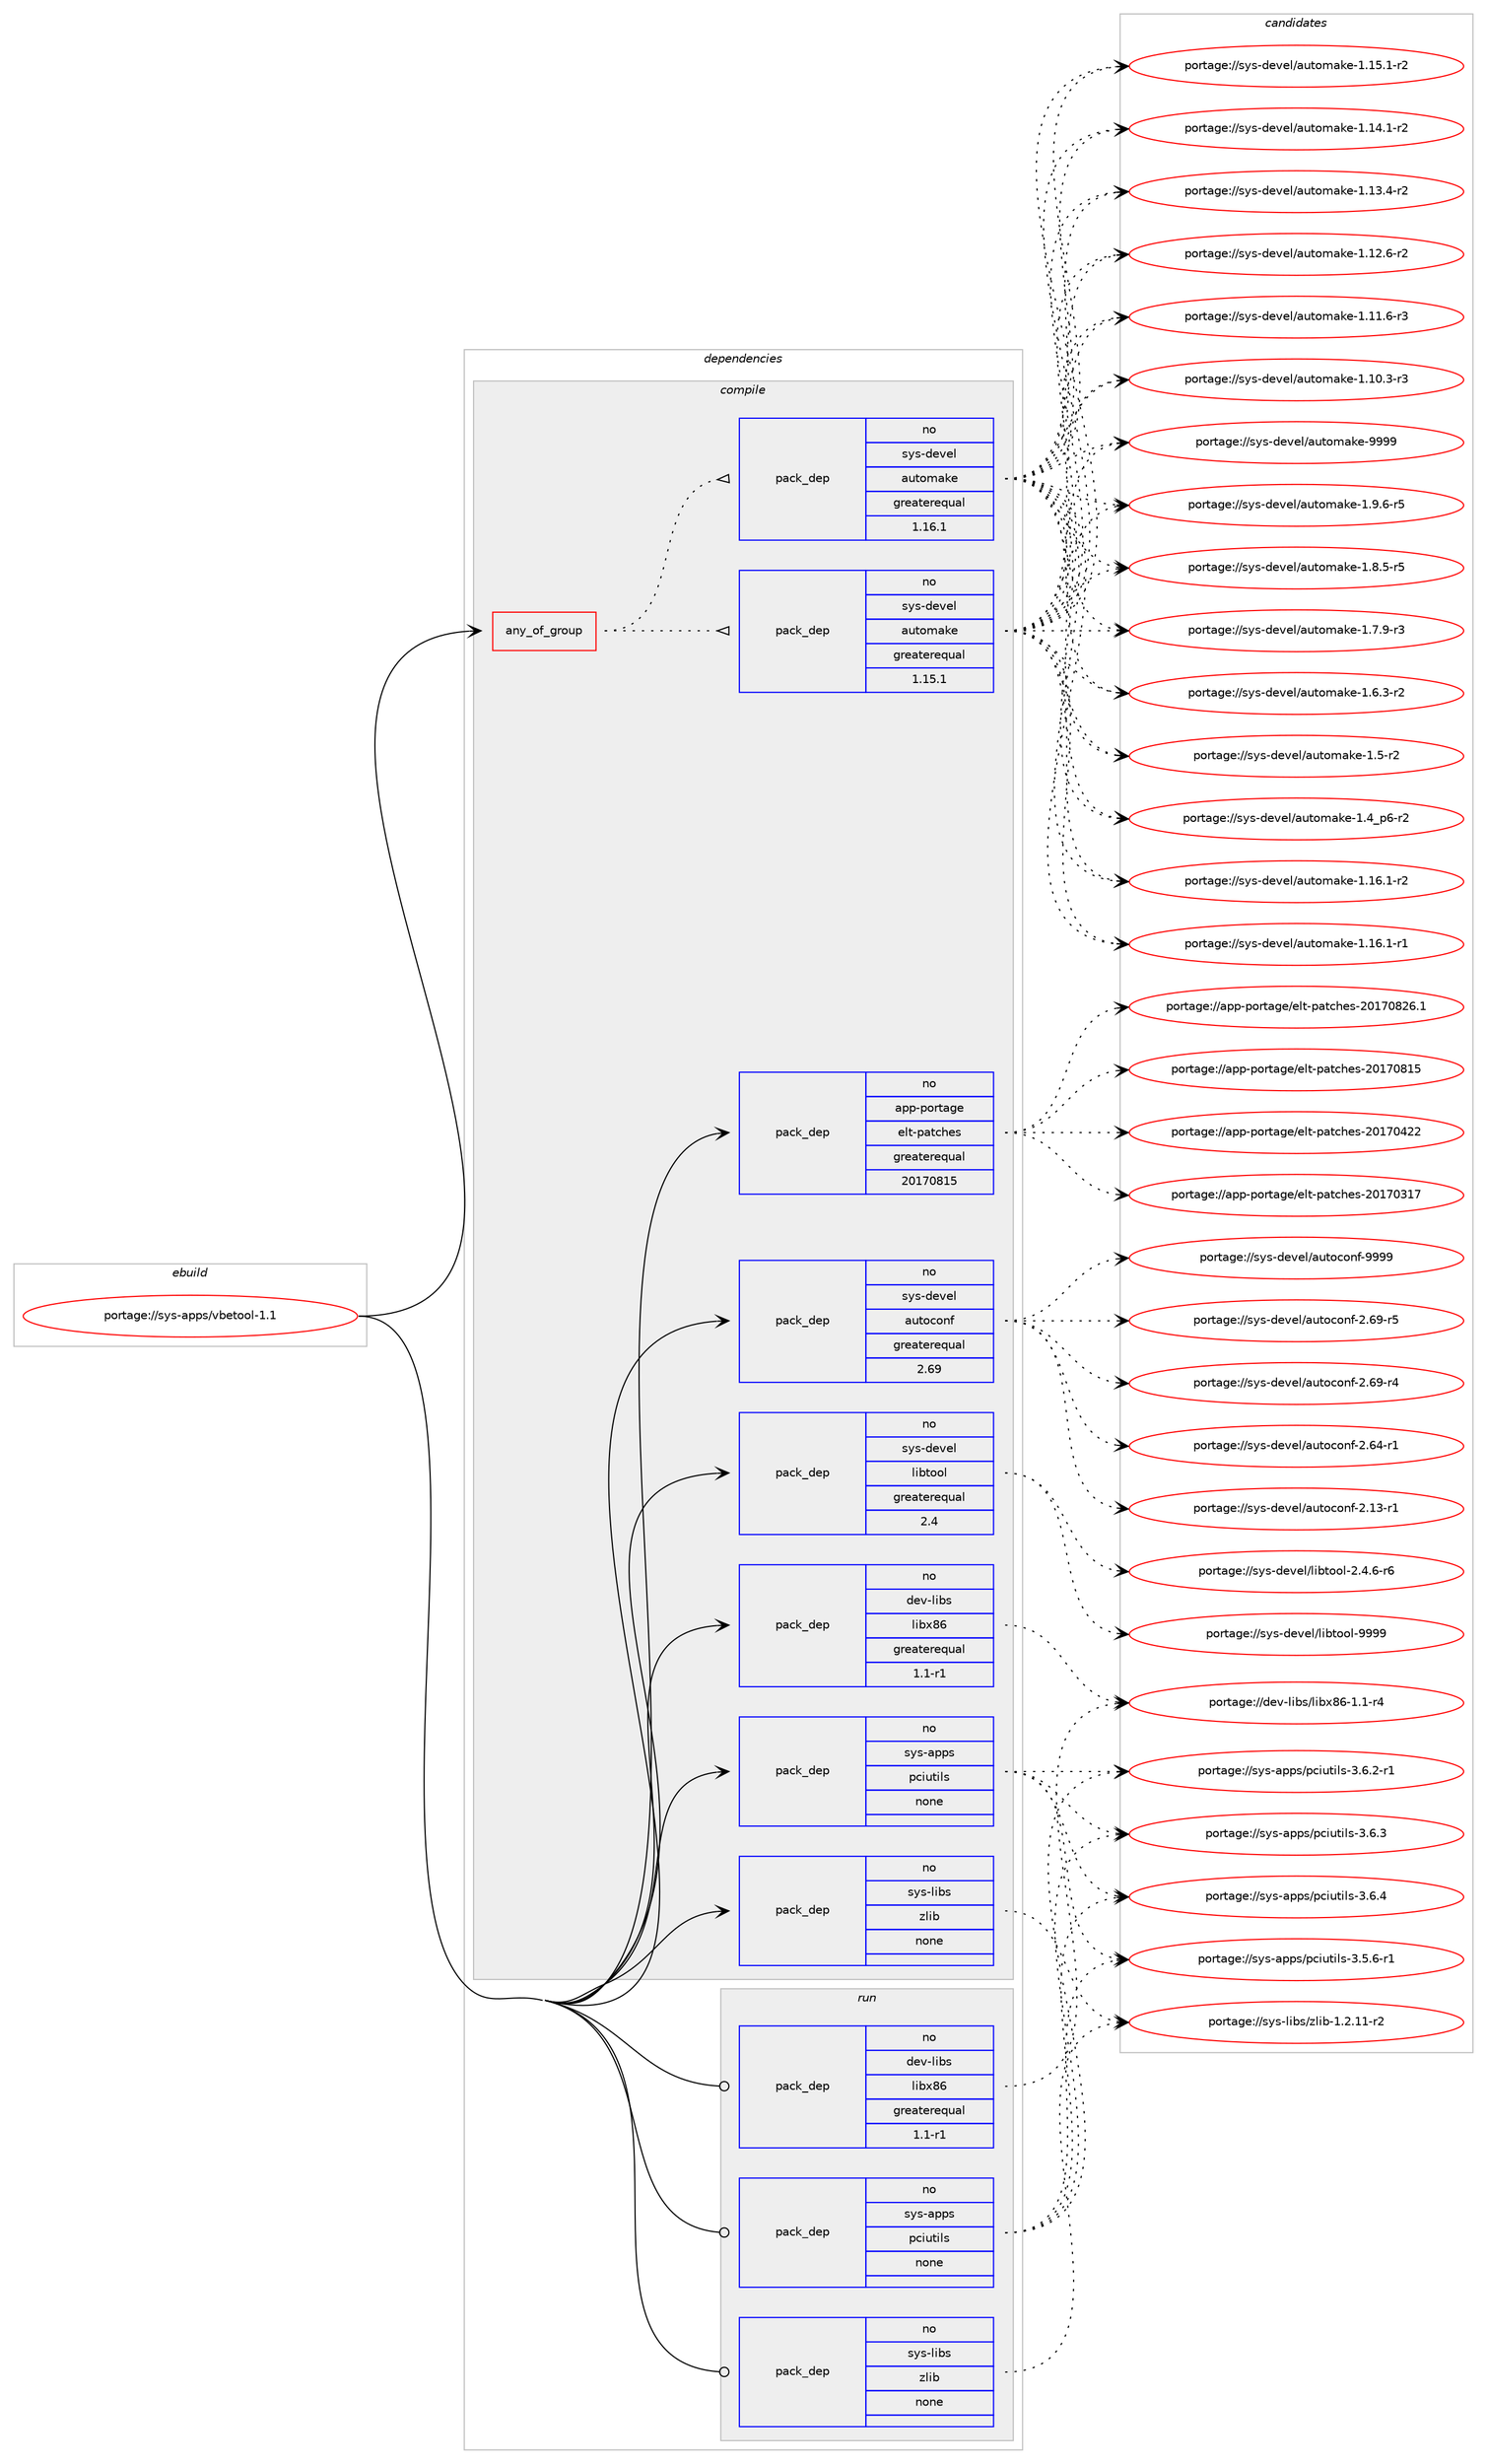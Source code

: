 digraph prolog {

# *************
# Graph options
# *************

newrank=true;
concentrate=true;
compound=true;
graph [rankdir=LR,fontname=Helvetica,fontsize=10,ranksep=1.5];#, ranksep=2.5, nodesep=0.2];
edge  [arrowhead=vee];
node  [fontname=Helvetica,fontsize=10];

# **********
# The ebuild
# **********

subgraph cluster_leftcol {
color=gray;
rank=same;
label=<<i>ebuild</i>>;
id [label="portage://sys-apps/vbetool-1.1", color=red, width=4, href="../sys-apps/vbetool-1.1.svg"];
}

# ****************
# The dependencies
# ****************

subgraph cluster_midcol {
color=gray;
label=<<i>dependencies</i>>;
subgraph cluster_compile {
fillcolor="#eeeeee";
style=filled;
label=<<i>compile</i>>;
subgraph any919 {
dependency39798 [label=<<TABLE BORDER="0" CELLBORDER="1" CELLSPACING="0" CELLPADDING="4"><TR><TD CELLPADDING="10">any_of_group</TD></TR></TABLE>>, shape=none, color=red];subgraph pack30800 {
dependency39799 [label=<<TABLE BORDER="0" CELLBORDER="1" CELLSPACING="0" CELLPADDING="4" WIDTH="220"><TR><TD ROWSPAN="6" CELLPADDING="30">pack_dep</TD></TR><TR><TD WIDTH="110">no</TD></TR><TR><TD>sys-devel</TD></TR><TR><TD>automake</TD></TR><TR><TD>greaterequal</TD></TR><TR><TD>1.16.1</TD></TR></TABLE>>, shape=none, color=blue];
}
dependency39798:e -> dependency39799:w [weight=20,style="dotted",arrowhead="oinv"];
subgraph pack30801 {
dependency39800 [label=<<TABLE BORDER="0" CELLBORDER="1" CELLSPACING="0" CELLPADDING="4" WIDTH="220"><TR><TD ROWSPAN="6" CELLPADDING="30">pack_dep</TD></TR><TR><TD WIDTH="110">no</TD></TR><TR><TD>sys-devel</TD></TR><TR><TD>automake</TD></TR><TR><TD>greaterequal</TD></TR><TR><TD>1.15.1</TD></TR></TABLE>>, shape=none, color=blue];
}
dependency39798:e -> dependency39800:w [weight=20,style="dotted",arrowhead="oinv"];
}
id:e -> dependency39798:w [weight=20,style="solid",arrowhead="vee"];
subgraph pack30802 {
dependency39801 [label=<<TABLE BORDER="0" CELLBORDER="1" CELLSPACING="0" CELLPADDING="4" WIDTH="220"><TR><TD ROWSPAN="6" CELLPADDING="30">pack_dep</TD></TR><TR><TD WIDTH="110">no</TD></TR><TR><TD>app-portage</TD></TR><TR><TD>elt-patches</TD></TR><TR><TD>greaterequal</TD></TR><TR><TD>20170815</TD></TR></TABLE>>, shape=none, color=blue];
}
id:e -> dependency39801:w [weight=20,style="solid",arrowhead="vee"];
subgraph pack30803 {
dependency39802 [label=<<TABLE BORDER="0" CELLBORDER="1" CELLSPACING="0" CELLPADDING="4" WIDTH="220"><TR><TD ROWSPAN="6" CELLPADDING="30">pack_dep</TD></TR><TR><TD WIDTH="110">no</TD></TR><TR><TD>dev-libs</TD></TR><TR><TD>libx86</TD></TR><TR><TD>greaterequal</TD></TR><TR><TD>1.1-r1</TD></TR></TABLE>>, shape=none, color=blue];
}
id:e -> dependency39802:w [weight=20,style="solid",arrowhead="vee"];
subgraph pack30804 {
dependency39803 [label=<<TABLE BORDER="0" CELLBORDER="1" CELLSPACING="0" CELLPADDING="4" WIDTH="220"><TR><TD ROWSPAN="6" CELLPADDING="30">pack_dep</TD></TR><TR><TD WIDTH="110">no</TD></TR><TR><TD>sys-apps</TD></TR><TR><TD>pciutils</TD></TR><TR><TD>none</TD></TR><TR><TD></TD></TR></TABLE>>, shape=none, color=blue];
}
id:e -> dependency39803:w [weight=20,style="solid",arrowhead="vee"];
subgraph pack30805 {
dependency39804 [label=<<TABLE BORDER="0" CELLBORDER="1" CELLSPACING="0" CELLPADDING="4" WIDTH="220"><TR><TD ROWSPAN="6" CELLPADDING="30">pack_dep</TD></TR><TR><TD WIDTH="110">no</TD></TR><TR><TD>sys-devel</TD></TR><TR><TD>autoconf</TD></TR><TR><TD>greaterequal</TD></TR><TR><TD>2.69</TD></TR></TABLE>>, shape=none, color=blue];
}
id:e -> dependency39804:w [weight=20,style="solid",arrowhead="vee"];
subgraph pack30806 {
dependency39805 [label=<<TABLE BORDER="0" CELLBORDER="1" CELLSPACING="0" CELLPADDING="4" WIDTH="220"><TR><TD ROWSPAN="6" CELLPADDING="30">pack_dep</TD></TR><TR><TD WIDTH="110">no</TD></TR><TR><TD>sys-devel</TD></TR><TR><TD>libtool</TD></TR><TR><TD>greaterequal</TD></TR><TR><TD>2.4</TD></TR></TABLE>>, shape=none, color=blue];
}
id:e -> dependency39805:w [weight=20,style="solid",arrowhead="vee"];
subgraph pack30807 {
dependency39806 [label=<<TABLE BORDER="0" CELLBORDER="1" CELLSPACING="0" CELLPADDING="4" WIDTH="220"><TR><TD ROWSPAN="6" CELLPADDING="30">pack_dep</TD></TR><TR><TD WIDTH="110">no</TD></TR><TR><TD>sys-libs</TD></TR><TR><TD>zlib</TD></TR><TR><TD>none</TD></TR><TR><TD></TD></TR></TABLE>>, shape=none, color=blue];
}
id:e -> dependency39806:w [weight=20,style="solid",arrowhead="vee"];
}
subgraph cluster_compileandrun {
fillcolor="#eeeeee";
style=filled;
label=<<i>compile and run</i>>;
}
subgraph cluster_run {
fillcolor="#eeeeee";
style=filled;
label=<<i>run</i>>;
subgraph pack30808 {
dependency39807 [label=<<TABLE BORDER="0" CELLBORDER="1" CELLSPACING="0" CELLPADDING="4" WIDTH="220"><TR><TD ROWSPAN="6" CELLPADDING="30">pack_dep</TD></TR><TR><TD WIDTH="110">no</TD></TR><TR><TD>dev-libs</TD></TR><TR><TD>libx86</TD></TR><TR><TD>greaterequal</TD></TR><TR><TD>1.1-r1</TD></TR></TABLE>>, shape=none, color=blue];
}
id:e -> dependency39807:w [weight=20,style="solid",arrowhead="odot"];
subgraph pack30809 {
dependency39808 [label=<<TABLE BORDER="0" CELLBORDER="1" CELLSPACING="0" CELLPADDING="4" WIDTH="220"><TR><TD ROWSPAN="6" CELLPADDING="30">pack_dep</TD></TR><TR><TD WIDTH="110">no</TD></TR><TR><TD>sys-apps</TD></TR><TR><TD>pciutils</TD></TR><TR><TD>none</TD></TR><TR><TD></TD></TR></TABLE>>, shape=none, color=blue];
}
id:e -> dependency39808:w [weight=20,style="solid",arrowhead="odot"];
subgraph pack30810 {
dependency39809 [label=<<TABLE BORDER="0" CELLBORDER="1" CELLSPACING="0" CELLPADDING="4" WIDTH="220"><TR><TD ROWSPAN="6" CELLPADDING="30">pack_dep</TD></TR><TR><TD WIDTH="110">no</TD></TR><TR><TD>sys-libs</TD></TR><TR><TD>zlib</TD></TR><TR><TD>none</TD></TR><TR><TD></TD></TR></TABLE>>, shape=none, color=blue];
}
id:e -> dependency39809:w [weight=20,style="solid",arrowhead="odot"];
}
}

# **************
# The candidates
# **************

subgraph cluster_choices {
rank=same;
color=gray;
label=<<i>candidates</i>>;

subgraph choice30800 {
color=black;
nodesep=1;
choice115121115451001011181011084797117116111109971071014557575757 [label="portage://sys-devel/automake-9999", color=red, width=4,href="../sys-devel/automake-9999.svg"];
choice115121115451001011181011084797117116111109971071014549465746544511453 [label="portage://sys-devel/automake-1.9.6-r5", color=red, width=4,href="../sys-devel/automake-1.9.6-r5.svg"];
choice115121115451001011181011084797117116111109971071014549465646534511453 [label="portage://sys-devel/automake-1.8.5-r5", color=red, width=4,href="../sys-devel/automake-1.8.5-r5.svg"];
choice115121115451001011181011084797117116111109971071014549465546574511451 [label="portage://sys-devel/automake-1.7.9-r3", color=red, width=4,href="../sys-devel/automake-1.7.9-r3.svg"];
choice115121115451001011181011084797117116111109971071014549465446514511450 [label="portage://sys-devel/automake-1.6.3-r2", color=red, width=4,href="../sys-devel/automake-1.6.3-r2.svg"];
choice11512111545100101118101108479711711611110997107101454946534511450 [label="portage://sys-devel/automake-1.5-r2", color=red, width=4,href="../sys-devel/automake-1.5-r2.svg"];
choice115121115451001011181011084797117116111109971071014549465295112544511450 [label="portage://sys-devel/automake-1.4_p6-r2", color=red, width=4,href="../sys-devel/automake-1.4_p6-r2.svg"];
choice11512111545100101118101108479711711611110997107101454946495446494511450 [label="portage://sys-devel/automake-1.16.1-r2", color=red, width=4,href="../sys-devel/automake-1.16.1-r2.svg"];
choice11512111545100101118101108479711711611110997107101454946495446494511449 [label="portage://sys-devel/automake-1.16.1-r1", color=red, width=4,href="../sys-devel/automake-1.16.1-r1.svg"];
choice11512111545100101118101108479711711611110997107101454946495346494511450 [label="portage://sys-devel/automake-1.15.1-r2", color=red, width=4,href="../sys-devel/automake-1.15.1-r2.svg"];
choice11512111545100101118101108479711711611110997107101454946495246494511450 [label="portage://sys-devel/automake-1.14.1-r2", color=red, width=4,href="../sys-devel/automake-1.14.1-r2.svg"];
choice11512111545100101118101108479711711611110997107101454946495146524511450 [label="portage://sys-devel/automake-1.13.4-r2", color=red, width=4,href="../sys-devel/automake-1.13.4-r2.svg"];
choice11512111545100101118101108479711711611110997107101454946495046544511450 [label="portage://sys-devel/automake-1.12.6-r2", color=red, width=4,href="../sys-devel/automake-1.12.6-r2.svg"];
choice11512111545100101118101108479711711611110997107101454946494946544511451 [label="portage://sys-devel/automake-1.11.6-r3", color=red, width=4,href="../sys-devel/automake-1.11.6-r3.svg"];
choice11512111545100101118101108479711711611110997107101454946494846514511451 [label="portage://sys-devel/automake-1.10.3-r3", color=red, width=4,href="../sys-devel/automake-1.10.3-r3.svg"];
dependency39799:e -> choice115121115451001011181011084797117116111109971071014557575757:w [style=dotted,weight="100"];
dependency39799:e -> choice115121115451001011181011084797117116111109971071014549465746544511453:w [style=dotted,weight="100"];
dependency39799:e -> choice115121115451001011181011084797117116111109971071014549465646534511453:w [style=dotted,weight="100"];
dependency39799:e -> choice115121115451001011181011084797117116111109971071014549465546574511451:w [style=dotted,weight="100"];
dependency39799:e -> choice115121115451001011181011084797117116111109971071014549465446514511450:w [style=dotted,weight="100"];
dependency39799:e -> choice11512111545100101118101108479711711611110997107101454946534511450:w [style=dotted,weight="100"];
dependency39799:e -> choice115121115451001011181011084797117116111109971071014549465295112544511450:w [style=dotted,weight="100"];
dependency39799:e -> choice11512111545100101118101108479711711611110997107101454946495446494511450:w [style=dotted,weight="100"];
dependency39799:e -> choice11512111545100101118101108479711711611110997107101454946495446494511449:w [style=dotted,weight="100"];
dependency39799:e -> choice11512111545100101118101108479711711611110997107101454946495346494511450:w [style=dotted,weight="100"];
dependency39799:e -> choice11512111545100101118101108479711711611110997107101454946495246494511450:w [style=dotted,weight="100"];
dependency39799:e -> choice11512111545100101118101108479711711611110997107101454946495146524511450:w [style=dotted,weight="100"];
dependency39799:e -> choice11512111545100101118101108479711711611110997107101454946495046544511450:w [style=dotted,weight="100"];
dependency39799:e -> choice11512111545100101118101108479711711611110997107101454946494946544511451:w [style=dotted,weight="100"];
dependency39799:e -> choice11512111545100101118101108479711711611110997107101454946494846514511451:w [style=dotted,weight="100"];
}
subgraph choice30801 {
color=black;
nodesep=1;
choice115121115451001011181011084797117116111109971071014557575757 [label="portage://sys-devel/automake-9999", color=red, width=4,href="../sys-devel/automake-9999.svg"];
choice115121115451001011181011084797117116111109971071014549465746544511453 [label="portage://sys-devel/automake-1.9.6-r5", color=red, width=4,href="../sys-devel/automake-1.9.6-r5.svg"];
choice115121115451001011181011084797117116111109971071014549465646534511453 [label="portage://sys-devel/automake-1.8.5-r5", color=red, width=4,href="../sys-devel/automake-1.8.5-r5.svg"];
choice115121115451001011181011084797117116111109971071014549465546574511451 [label="portage://sys-devel/automake-1.7.9-r3", color=red, width=4,href="../sys-devel/automake-1.7.9-r3.svg"];
choice115121115451001011181011084797117116111109971071014549465446514511450 [label="portage://sys-devel/automake-1.6.3-r2", color=red, width=4,href="../sys-devel/automake-1.6.3-r2.svg"];
choice11512111545100101118101108479711711611110997107101454946534511450 [label="portage://sys-devel/automake-1.5-r2", color=red, width=4,href="../sys-devel/automake-1.5-r2.svg"];
choice115121115451001011181011084797117116111109971071014549465295112544511450 [label="portage://sys-devel/automake-1.4_p6-r2", color=red, width=4,href="../sys-devel/automake-1.4_p6-r2.svg"];
choice11512111545100101118101108479711711611110997107101454946495446494511450 [label="portage://sys-devel/automake-1.16.1-r2", color=red, width=4,href="../sys-devel/automake-1.16.1-r2.svg"];
choice11512111545100101118101108479711711611110997107101454946495446494511449 [label="portage://sys-devel/automake-1.16.1-r1", color=red, width=4,href="../sys-devel/automake-1.16.1-r1.svg"];
choice11512111545100101118101108479711711611110997107101454946495346494511450 [label="portage://sys-devel/automake-1.15.1-r2", color=red, width=4,href="../sys-devel/automake-1.15.1-r2.svg"];
choice11512111545100101118101108479711711611110997107101454946495246494511450 [label="portage://sys-devel/automake-1.14.1-r2", color=red, width=4,href="../sys-devel/automake-1.14.1-r2.svg"];
choice11512111545100101118101108479711711611110997107101454946495146524511450 [label="portage://sys-devel/automake-1.13.4-r2", color=red, width=4,href="../sys-devel/automake-1.13.4-r2.svg"];
choice11512111545100101118101108479711711611110997107101454946495046544511450 [label="portage://sys-devel/automake-1.12.6-r2", color=red, width=4,href="../sys-devel/automake-1.12.6-r2.svg"];
choice11512111545100101118101108479711711611110997107101454946494946544511451 [label="portage://sys-devel/automake-1.11.6-r3", color=red, width=4,href="../sys-devel/automake-1.11.6-r3.svg"];
choice11512111545100101118101108479711711611110997107101454946494846514511451 [label="portage://sys-devel/automake-1.10.3-r3", color=red, width=4,href="../sys-devel/automake-1.10.3-r3.svg"];
dependency39800:e -> choice115121115451001011181011084797117116111109971071014557575757:w [style=dotted,weight="100"];
dependency39800:e -> choice115121115451001011181011084797117116111109971071014549465746544511453:w [style=dotted,weight="100"];
dependency39800:e -> choice115121115451001011181011084797117116111109971071014549465646534511453:w [style=dotted,weight="100"];
dependency39800:e -> choice115121115451001011181011084797117116111109971071014549465546574511451:w [style=dotted,weight="100"];
dependency39800:e -> choice115121115451001011181011084797117116111109971071014549465446514511450:w [style=dotted,weight="100"];
dependency39800:e -> choice11512111545100101118101108479711711611110997107101454946534511450:w [style=dotted,weight="100"];
dependency39800:e -> choice115121115451001011181011084797117116111109971071014549465295112544511450:w [style=dotted,weight="100"];
dependency39800:e -> choice11512111545100101118101108479711711611110997107101454946495446494511450:w [style=dotted,weight="100"];
dependency39800:e -> choice11512111545100101118101108479711711611110997107101454946495446494511449:w [style=dotted,weight="100"];
dependency39800:e -> choice11512111545100101118101108479711711611110997107101454946495346494511450:w [style=dotted,weight="100"];
dependency39800:e -> choice11512111545100101118101108479711711611110997107101454946495246494511450:w [style=dotted,weight="100"];
dependency39800:e -> choice11512111545100101118101108479711711611110997107101454946495146524511450:w [style=dotted,weight="100"];
dependency39800:e -> choice11512111545100101118101108479711711611110997107101454946495046544511450:w [style=dotted,weight="100"];
dependency39800:e -> choice11512111545100101118101108479711711611110997107101454946494946544511451:w [style=dotted,weight="100"];
dependency39800:e -> choice11512111545100101118101108479711711611110997107101454946494846514511451:w [style=dotted,weight="100"];
}
subgraph choice30802 {
color=black;
nodesep=1;
choice971121124511211111411697103101471011081164511297116991041011154550484955485650544649 [label="portage://app-portage/elt-patches-20170826.1", color=red, width=4,href="../app-portage/elt-patches-20170826.1.svg"];
choice97112112451121111141169710310147101108116451129711699104101115455048495548564953 [label="portage://app-portage/elt-patches-20170815", color=red, width=4,href="../app-portage/elt-patches-20170815.svg"];
choice97112112451121111141169710310147101108116451129711699104101115455048495548525050 [label="portage://app-portage/elt-patches-20170422", color=red, width=4,href="../app-portage/elt-patches-20170422.svg"];
choice97112112451121111141169710310147101108116451129711699104101115455048495548514955 [label="portage://app-portage/elt-patches-20170317", color=red, width=4,href="../app-portage/elt-patches-20170317.svg"];
dependency39801:e -> choice971121124511211111411697103101471011081164511297116991041011154550484955485650544649:w [style=dotted,weight="100"];
dependency39801:e -> choice97112112451121111141169710310147101108116451129711699104101115455048495548564953:w [style=dotted,weight="100"];
dependency39801:e -> choice97112112451121111141169710310147101108116451129711699104101115455048495548525050:w [style=dotted,weight="100"];
dependency39801:e -> choice97112112451121111141169710310147101108116451129711699104101115455048495548514955:w [style=dotted,weight="100"];
}
subgraph choice30803 {
color=black;
nodesep=1;
choice100101118451081059811547108105981205654454946494511452 [label="portage://dev-libs/libx86-1.1-r4", color=red, width=4,href="../dev-libs/libx86-1.1-r4.svg"];
dependency39802:e -> choice100101118451081059811547108105981205654454946494511452:w [style=dotted,weight="100"];
}
subgraph choice30804 {
color=black;
nodesep=1;
choice11512111545971121121154711299105117116105108115455146544652 [label="portage://sys-apps/pciutils-3.6.4", color=red, width=4,href="../sys-apps/pciutils-3.6.4.svg"];
choice11512111545971121121154711299105117116105108115455146544651 [label="portage://sys-apps/pciutils-3.6.3", color=red, width=4,href="../sys-apps/pciutils-3.6.3.svg"];
choice115121115459711211211547112991051171161051081154551465446504511449 [label="portage://sys-apps/pciutils-3.6.2-r1", color=red, width=4,href="../sys-apps/pciutils-3.6.2-r1.svg"];
choice115121115459711211211547112991051171161051081154551465346544511449 [label="portage://sys-apps/pciutils-3.5.6-r1", color=red, width=4,href="../sys-apps/pciutils-3.5.6-r1.svg"];
dependency39803:e -> choice11512111545971121121154711299105117116105108115455146544652:w [style=dotted,weight="100"];
dependency39803:e -> choice11512111545971121121154711299105117116105108115455146544651:w [style=dotted,weight="100"];
dependency39803:e -> choice115121115459711211211547112991051171161051081154551465446504511449:w [style=dotted,weight="100"];
dependency39803:e -> choice115121115459711211211547112991051171161051081154551465346544511449:w [style=dotted,weight="100"];
}
subgraph choice30805 {
color=black;
nodesep=1;
choice115121115451001011181011084797117116111991111101024557575757 [label="portage://sys-devel/autoconf-9999", color=red, width=4,href="../sys-devel/autoconf-9999.svg"];
choice1151211154510010111810110847971171161119911111010245504654574511453 [label="portage://sys-devel/autoconf-2.69-r5", color=red, width=4,href="../sys-devel/autoconf-2.69-r5.svg"];
choice1151211154510010111810110847971171161119911111010245504654574511452 [label="portage://sys-devel/autoconf-2.69-r4", color=red, width=4,href="../sys-devel/autoconf-2.69-r4.svg"];
choice1151211154510010111810110847971171161119911111010245504654524511449 [label="portage://sys-devel/autoconf-2.64-r1", color=red, width=4,href="../sys-devel/autoconf-2.64-r1.svg"];
choice1151211154510010111810110847971171161119911111010245504649514511449 [label="portage://sys-devel/autoconf-2.13-r1", color=red, width=4,href="../sys-devel/autoconf-2.13-r1.svg"];
dependency39804:e -> choice115121115451001011181011084797117116111991111101024557575757:w [style=dotted,weight="100"];
dependency39804:e -> choice1151211154510010111810110847971171161119911111010245504654574511453:w [style=dotted,weight="100"];
dependency39804:e -> choice1151211154510010111810110847971171161119911111010245504654574511452:w [style=dotted,weight="100"];
dependency39804:e -> choice1151211154510010111810110847971171161119911111010245504654524511449:w [style=dotted,weight="100"];
dependency39804:e -> choice1151211154510010111810110847971171161119911111010245504649514511449:w [style=dotted,weight="100"];
}
subgraph choice30806 {
color=black;
nodesep=1;
choice1151211154510010111810110847108105981161111111084557575757 [label="portage://sys-devel/libtool-9999", color=red, width=4,href="../sys-devel/libtool-9999.svg"];
choice1151211154510010111810110847108105981161111111084550465246544511454 [label="portage://sys-devel/libtool-2.4.6-r6", color=red, width=4,href="../sys-devel/libtool-2.4.6-r6.svg"];
dependency39805:e -> choice1151211154510010111810110847108105981161111111084557575757:w [style=dotted,weight="100"];
dependency39805:e -> choice1151211154510010111810110847108105981161111111084550465246544511454:w [style=dotted,weight="100"];
}
subgraph choice30807 {
color=black;
nodesep=1;
choice11512111545108105981154712210810598454946504649494511450 [label="portage://sys-libs/zlib-1.2.11-r2", color=red, width=4,href="../sys-libs/zlib-1.2.11-r2.svg"];
dependency39806:e -> choice11512111545108105981154712210810598454946504649494511450:w [style=dotted,weight="100"];
}
subgraph choice30808 {
color=black;
nodesep=1;
choice100101118451081059811547108105981205654454946494511452 [label="portage://dev-libs/libx86-1.1-r4", color=red, width=4,href="../dev-libs/libx86-1.1-r4.svg"];
dependency39807:e -> choice100101118451081059811547108105981205654454946494511452:w [style=dotted,weight="100"];
}
subgraph choice30809 {
color=black;
nodesep=1;
choice11512111545971121121154711299105117116105108115455146544652 [label="portage://sys-apps/pciutils-3.6.4", color=red, width=4,href="../sys-apps/pciutils-3.6.4.svg"];
choice11512111545971121121154711299105117116105108115455146544651 [label="portage://sys-apps/pciutils-3.6.3", color=red, width=4,href="../sys-apps/pciutils-3.6.3.svg"];
choice115121115459711211211547112991051171161051081154551465446504511449 [label="portage://sys-apps/pciutils-3.6.2-r1", color=red, width=4,href="../sys-apps/pciutils-3.6.2-r1.svg"];
choice115121115459711211211547112991051171161051081154551465346544511449 [label="portage://sys-apps/pciutils-3.5.6-r1", color=red, width=4,href="../sys-apps/pciutils-3.5.6-r1.svg"];
dependency39808:e -> choice11512111545971121121154711299105117116105108115455146544652:w [style=dotted,weight="100"];
dependency39808:e -> choice11512111545971121121154711299105117116105108115455146544651:w [style=dotted,weight="100"];
dependency39808:e -> choice115121115459711211211547112991051171161051081154551465446504511449:w [style=dotted,weight="100"];
dependency39808:e -> choice115121115459711211211547112991051171161051081154551465346544511449:w [style=dotted,weight="100"];
}
subgraph choice30810 {
color=black;
nodesep=1;
choice11512111545108105981154712210810598454946504649494511450 [label="portage://sys-libs/zlib-1.2.11-r2", color=red, width=4,href="../sys-libs/zlib-1.2.11-r2.svg"];
dependency39809:e -> choice11512111545108105981154712210810598454946504649494511450:w [style=dotted,weight="100"];
}
}

}
